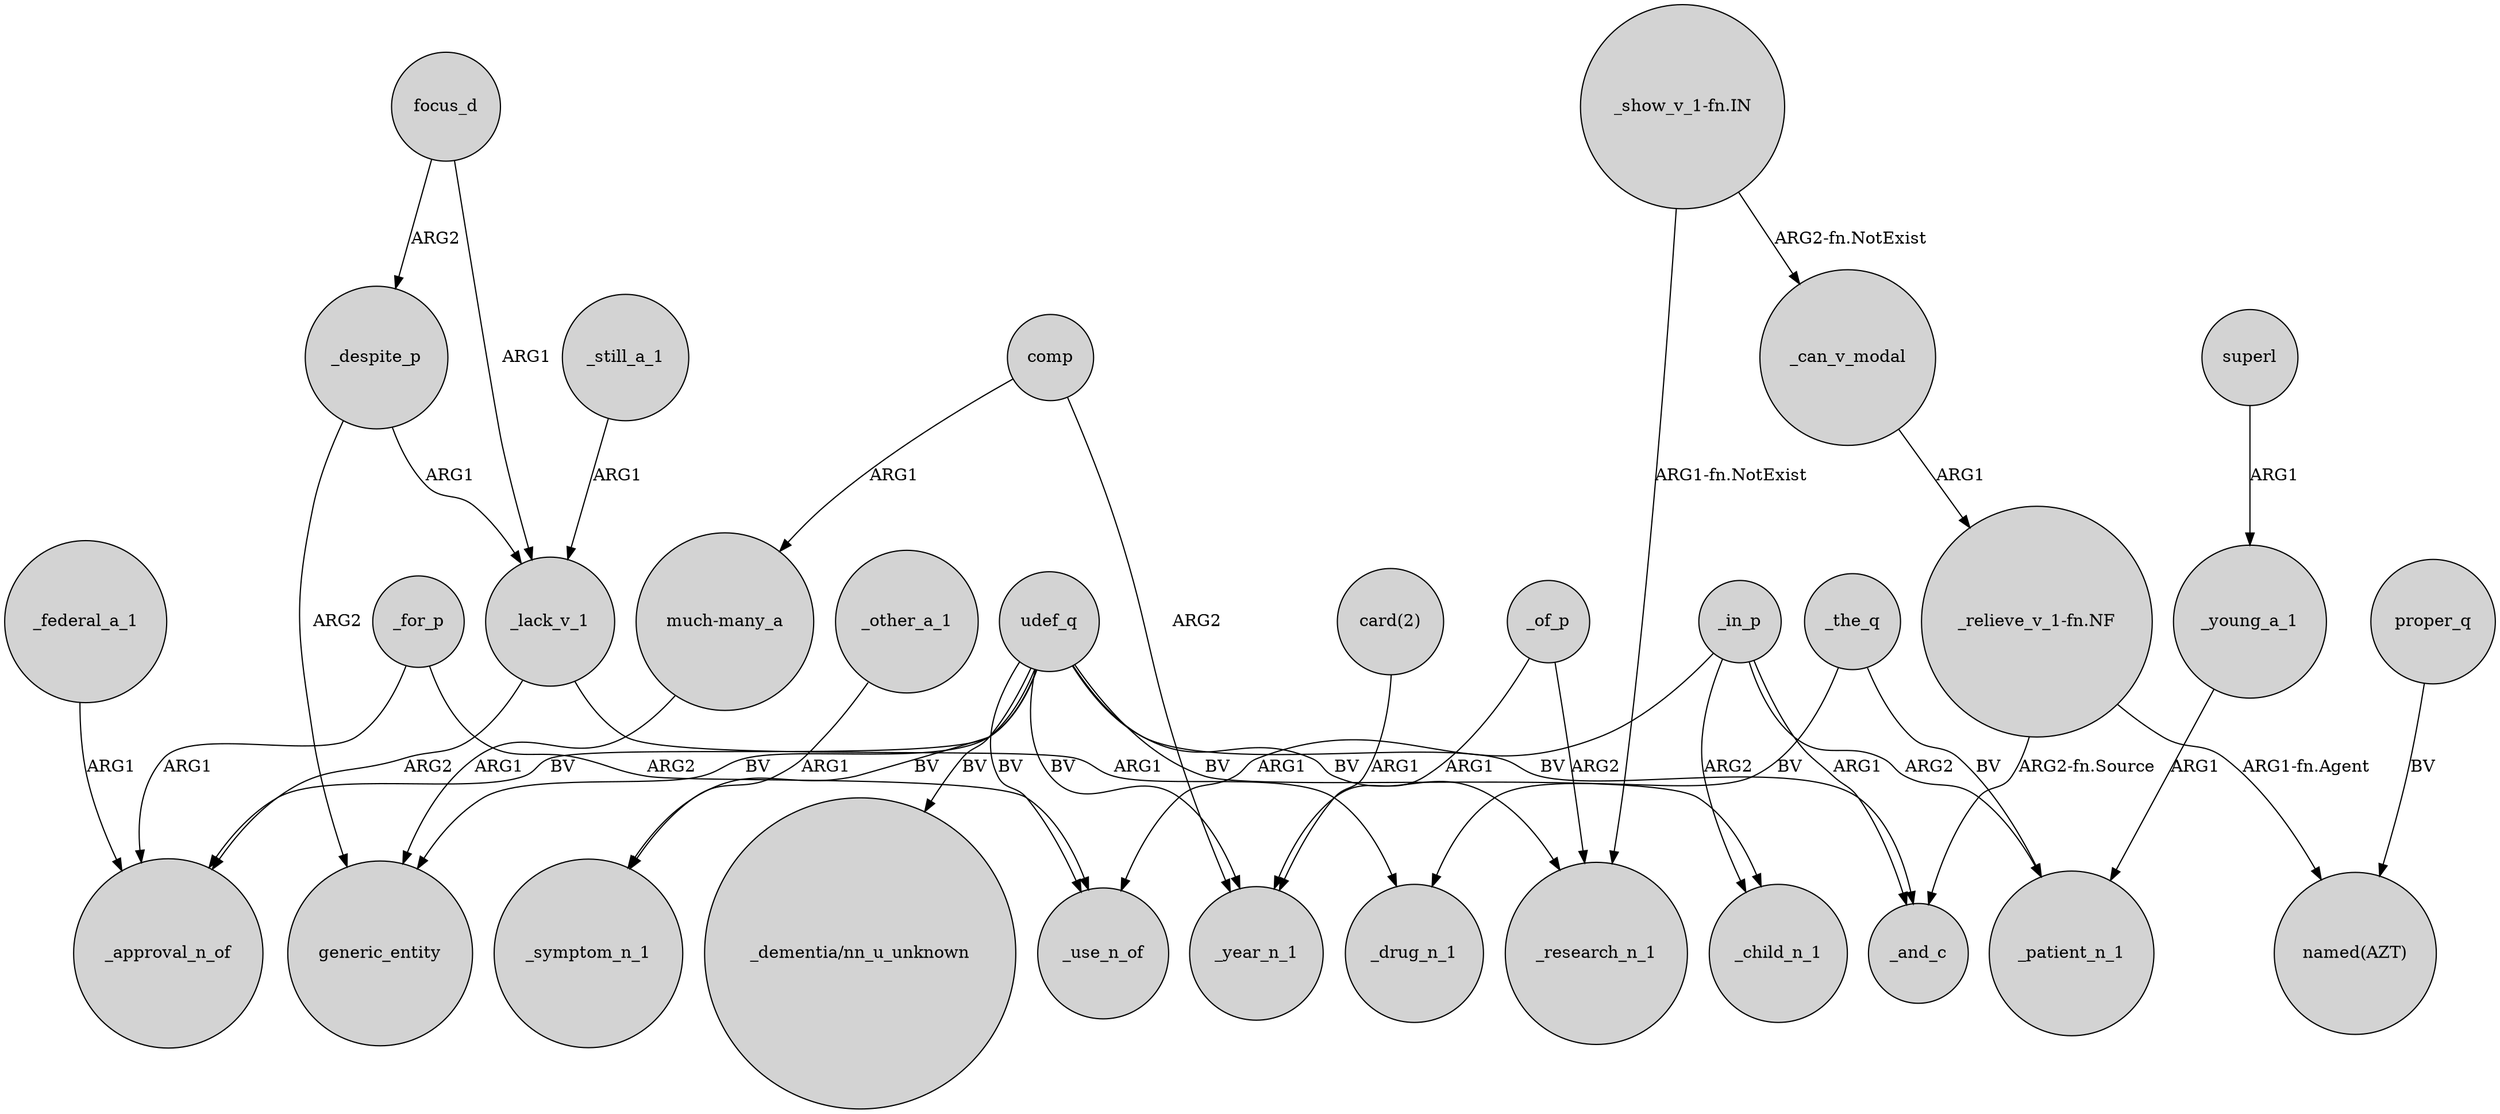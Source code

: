digraph {
	node [shape=circle style=filled]
	_lack_v_1 -> _approval_n_of [label=ARG2]
	_for_p -> _approval_n_of [label=ARG1]
	_despite_p -> _lack_v_1 [label=ARG1]
	udef_q -> generic_entity [label=BV]
	udef_q -> _child_n_1 [label=BV]
	_in_p -> _child_n_1 [label=ARG2]
	"much-many_a" -> generic_entity [label=ARG1]
	udef_q -> _use_n_of [label=BV]
	"_show_v_1-fn.IN" -> _can_v_modal [label="ARG2-fn.NotExist"]
	udef_q -> _research_n_1 [label=BV]
	_the_q -> _patient_n_1 [label=BV]
	_still_a_1 -> _lack_v_1 [label=ARG1]
	_other_a_1 -> _symptom_n_1 [label=ARG1]
	focus_d -> _despite_p [label=ARG2]
	"_relieve_v_1-fn.NF" -> "named(AZT)" [label="ARG1-fn.Agent"]
	_of_p -> _year_n_1 [label=ARG1]
	_federal_a_1 -> _approval_n_of [label=ARG1]
	superl -> _young_a_1 [label=ARG1]
	_the_q -> _drug_n_1 [label=BV]
	_young_a_1 -> _patient_n_1 [label=ARG1]
	udef_q -> _symptom_n_1 [label=BV]
	comp -> "much-many_a" [label=ARG1]
	"card(2)" -> _year_n_1 [label=ARG1]
	proper_q -> "named(AZT)" [label=BV]
	_in_p -> _and_c [label=ARG1]
	_of_p -> _research_n_1 [label=ARG2]
	focus_d -> _lack_v_1 [label=ARG1]
	_despite_p -> generic_entity [label=ARG2]
	"_relieve_v_1-fn.NF" -> _and_c [label="ARG2-fn.Source"]
	_can_v_modal -> "_relieve_v_1-fn.NF" [label=ARG1]
	udef_q -> "_dementia/nn_u_unknown" [label=BV]
	"_show_v_1-fn.IN" -> _research_n_1 [label="ARG1-fn.NotExist"]
	udef_q -> _year_n_1 [label=BV]
	_lack_v_1 -> _drug_n_1 [label=ARG1]
	comp -> _year_n_1 [label=ARG2]
	udef_q -> _approval_n_of [label=BV]
	udef_q -> _and_c [label=BV]
	_for_p -> _use_n_of [label=ARG2]
	_in_p -> _use_n_of [label=ARG1]
	_in_p -> _patient_n_1 [label=ARG2]
}
